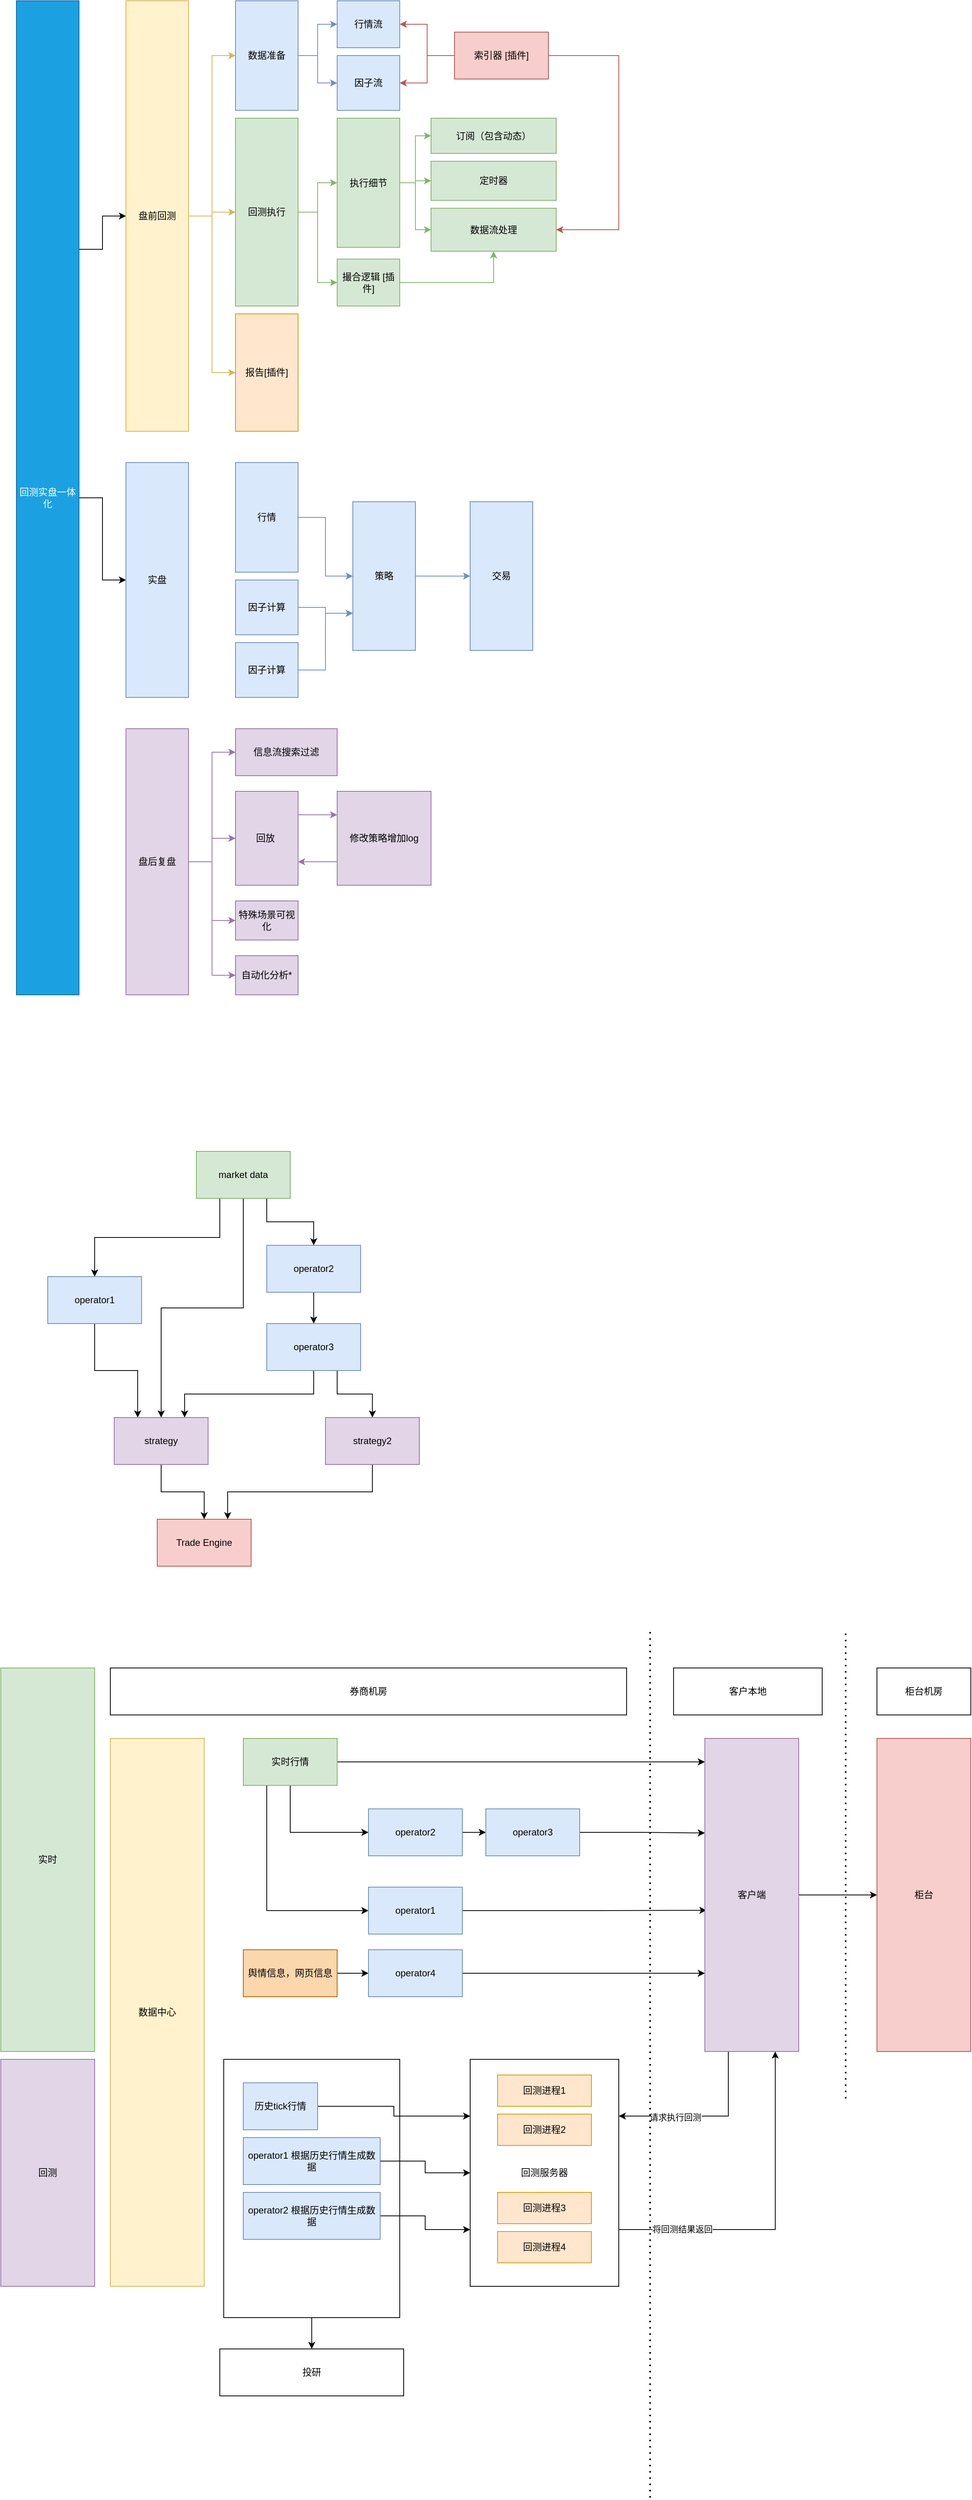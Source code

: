 <mxfile version="21.5.2" type="github">
  <diagram name="Page-1" id="iqwsaydpgA9WAFFq2xoP">
    <mxGraphModel dx="1570" dy="1301" grid="1" gridSize="10" guides="1" tooltips="1" connect="1" arrows="1" fold="1" page="1" pageScale="1" pageWidth="850" pageHeight="1100" math="0" shadow="0">
      <root>
        <mxCell id="0" />
        <mxCell id="1" parent="0" />
        <mxCell id="wz6yS6fhJftiReLVAl-l-16" style="edgeStyle=orthogonalEdgeStyle;rounded=0;orthogonalLoop=1;jettySize=auto;html=1;exitX=1;exitY=0.25;exitDx=0;exitDy=0;entryX=0;entryY=0.5;entryDx=0;entryDy=0;" parent="1" source="wz6yS6fhJftiReLVAl-l-1" target="wz6yS6fhJftiReLVAl-l-2" edge="1">
          <mxGeometry relative="1" as="geometry" />
        </mxCell>
        <mxCell id="wz6yS6fhJftiReLVAl-l-40" style="edgeStyle=orthogonalEdgeStyle;rounded=0;orthogonalLoop=1;jettySize=auto;html=1;exitX=1;exitY=0.5;exitDx=0;exitDy=0;entryX=0;entryY=0.5;entryDx=0;entryDy=0;" parent="1" source="wz6yS6fhJftiReLVAl-l-1" target="wz6yS6fhJftiReLVAl-l-29" edge="1">
          <mxGeometry relative="1" as="geometry" />
        </mxCell>
        <mxCell id="wz6yS6fhJftiReLVAl-l-1" value="回测实盘一体化" style="rounded=0;whiteSpace=wrap;html=1;fillColor=#1ba1e2;fontColor=#ffffff;strokeColor=#006EAF;" parent="1" vertex="1">
          <mxGeometry x="40" y="70" width="80" height="1270" as="geometry" />
        </mxCell>
        <mxCell id="wz6yS6fhJftiReLVAl-l-17" style="edgeStyle=orthogonalEdgeStyle;rounded=0;orthogonalLoop=1;jettySize=auto;html=1;exitX=1;exitY=0.5;exitDx=0;exitDy=0;entryX=0;entryY=0.5;entryDx=0;entryDy=0;fillColor=#fff2cc;strokeColor=#d6b656;" parent="1" source="wz6yS6fhJftiReLVAl-l-2" target="wz6yS6fhJftiReLVAl-l-3" edge="1">
          <mxGeometry relative="1" as="geometry" />
        </mxCell>
        <mxCell id="wz6yS6fhJftiReLVAl-l-19" style="edgeStyle=orthogonalEdgeStyle;rounded=0;orthogonalLoop=1;jettySize=auto;html=1;exitX=1;exitY=0.5;exitDx=0;exitDy=0;entryX=0;entryY=0.5;entryDx=0;entryDy=0;fillColor=#fff2cc;strokeColor=#d6b656;" parent="1" source="wz6yS6fhJftiReLVAl-l-2" target="wz6yS6fhJftiReLVAl-l-5" edge="1">
          <mxGeometry relative="1" as="geometry" />
        </mxCell>
        <mxCell id="wz6yS6fhJftiReLVAl-l-20" style="edgeStyle=orthogonalEdgeStyle;rounded=0;orthogonalLoop=1;jettySize=auto;html=1;exitX=1;exitY=0.5;exitDx=0;exitDy=0;entryX=0;entryY=0.5;entryDx=0;entryDy=0;fillColor=#fff2cc;strokeColor=#d6b656;" parent="1" source="wz6yS6fhJftiReLVAl-l-2" target="wz6yS6fhJftiReLVAl-l-13" edge="1">
          <mxGeometry relative="1" as="geometry" />
        </mxCell>
        <mxCell id="wz6yS6fhJftiReLVAl-l-2" value="盘前回测" style="rounded=0;whiteSpace=wrap;html=1;fillColor=#fff2cc;strokeColor=#d6b656;" parent="1" vertex="1">
          <mxGeometry x="180" y="70" width="80" height="550" as="geometry" />
        </mxCell>
        <mxCell id="wz6yS6fhJftiReLVAl-l-26" style="edgeStyle=orthogonalEdgeStyle;rounded=0;orthogonalLoop=1;jettySize=auto;html=1;exitX=1;exitY=0.5;exitDx=0;exitDy=0;entryX=0;entryY=0.5;entryDx=0;entryDy=0;fillColor=#dae8fc;strokeColor=#6c8ebf;" parent="1" source="wz6yS6fhJftiReLVAl-l-3" target="wz6yS6fhJftiReLVAl-l-7" edge="1">
          <mxGeometry relative="1" as="geometry" />
        </mxCell>
        <mxCell id="wz6yS6fhJftiReLVAl-l-27" style="edgeStyle=orthogonalEdgeStyle;rounded=0;orthogonalLoop=1;jettySize=auto;html=1;exitX=1;exitY=0.5;exitDx=0;exitDy=0;entryX=0;entryY=0.5;entryDx=0;entryDy=0;fillColor=#dae8fc;strokeColor=#6c8ebf;" parent="1" source="wz6yS6fhJftiReLVAl-l-3" target="wz6yS6fhJftiReLVAl-l-8" edge="1">
          <mxGeometry relative="1" as="geometry" />
        </mxCell>
        <mxCell id="wz6yS6fhJftiReLVAl-l-3" value="数据准备" style="rounded=0;whiteSpace=wrap;html=1;fillColor=#dae8fc;strokeColor=#6c8ebf;" parent="1" vertex="1">
          <mxGeometry x="320" y="70" width="80" height="140" as="geometry" />
        </mxCell>
        <mxCell id="wz6yS6fhJftiReLVAl-l-58" style="edgeStyle=orthogonalEdgeStyle;rounded=0;orthogonalLoop=1;jettySize=auto;html=1;exitX=1;exitY=0.5;exitDx=0;exitDy=0;entryX=0.5;entryY=1;entryDx=0;entryDy=0;fillColor=#d5e8d4;strokeColor=#82b366;" parent="1" source="wz6yS6fhJftiReLVAl-l-4" target="wz6yS6fhJftiReLVAl-l-12" edge="1">
          <mxGeometry relative="1" as="geometry" />
        </mxCell>
        <mxCell id="wz6yS6fhJftiReLVAl-l-4" value="撮合逻辑 [插件]" style="rounded=0;whiteSpace=wrap;html=1;fillColor=#d5e8d4;strokeColor=#82b366;" parent="1" vertex="1">
          <mxGeometry x="450" y="400" width="80" height="60" as="geometry" />
        </mxCell>
        <mxCell id="wz6yS6fhJftiReLVAl-l-21" style="edgeStyle=orthogonalEdgeStyle;rounded=0;orthogonalLoop=1;jettySize=auto;html=1;exitX=1;exitY=0.5;exitDx=0;exitDy=0;entryX=0;entryY=0.5;entryDx=0;entryDy=0;fillColor=#d5e8d4;strokeColor=#82b366;" parent="1" source="wz6yS6fhJftiReLVAl-l-5" target="wz6yS6fhJftiReLVAl-l-4" edge="1">
          <mxGeometry relative="1" as="geometry" />
        </mxCell>
        <mxCell id="wz6yS6fhJftiReLVAl-l-22" style="edgeStyle=orthogonalEdgeStyle;rounded=0;orthogonalLoop=1;jettySize=auto;html=1;exitX=1;exitY=0.5;exitDx=0;exitDy=0;entryX=0;entryY=0.5;entryDx=0;entryDy=0;fillColor=#d5e8d4;strokeColor=#82b366;" parent="1" source="wz6yS6fhJftiReLVAl-l-5" target="wz6yS6fhJftiReLVAl-l-6" edge="1">
          <mxGeometry relative="1" as="geometry" />
        </mxCell>
        <mxCell id="wz6yS6fhJftiReLVAl-l-5" value="回测执行" style="rounded=0;whiteSpace=wrap;html=1;fillColor=#d5e8d4;strokeColor=#82b366;" parent="1" vertex="1">
          <mxGeometry x="320" y="220" width="80" height="240" as="geometry" />
        </mxCell>
        <mxCell id="wz6yS6fhJftiReLVAl-l-23" style="edgeStyle=orthogonalEdgeStyle;rounded=0;orthogonalLoop=1;jettySize=auto;html=1;exitX=1;exitY=0.5;exitDx=0;exitDy=0;entryX=0;entryY=0.5;entryDx=0;entryDy=0;fillColor=#d5e8d4;strokeColor=#82b366;" parent="1" source="wz6yS6fhJftiReLVAl-l-6" target="wz6yS6fhJftiReLVAl-l-10" edge="1">
          <mxGeometry relative="1" as="geometry" />
        </mxCell>
        <mxCell id="wz6yS6fhJftiReLVAl-l-24" style="edgeStyle=orthogonalEdgeStyle;rounded=0;orthogonalLoop=1;jettySize=auto;html=1;exitX=1;exitY=0.5;exitDx=0;exitDy=0;entryX=0;entryY=0.5;entryDx=0;entryDy=0;fillColor=#d5e8d4;strokeColor=#82b366;" parent="1" source="wz6yS6fhJftiReLVAl-l-6" target="wz6yS6fhJftiReLVAl-l-11" edge="1">
          <mxGeometry relative="1" as="geometry" />
        </mxCell>
        <mxCell id="wz6yS6fhJftiReLVAl-l-25" style="edgeStyle=orthogonalEdgeStyle;rounded=0;orthogonalLoop=1;jettySize=auto;html=1;exitX=1;exitY=0.5;exitDx=0;exitDy=0;entryX=0;entryY=0.5;entryDx=0;entryDy=0;fillColor=#d5e8d4;strokeColor=#82b366;" parent="1" source="wz6yS6fhJftiReLVAl-l-6" target="wz6yS6fhJftiReLVAl-l-12" edge="1">
          <mxGeometry relative="1" as="geometry" />
        </mxCell>
        <mxCell id="wz6yS6fhJftiReLVAl-l-6" value="执行细节" style="rounded=0;whiteSpace=wrap;html=1;fillColor=#d5e8d4;strokeColor=#82b366;" parent="1" vertex="1">
          <mxGeometry x="450" y="220" width="80" height="165" as="geometry" />
        </mxCell>
        <mxCell id="wz6yS6fhJftiReLVAl-l-7" value="行情流" style="rounded=0;whiteSpace=wrap;html=1;fillColor=#dae8fc;strokeColor=#6c8ebf;" parent="1" vertex="1">
          <mxGeometry x="450" y="70" width="80" height="60" as="geometry" />
        </mxCell>
        <mxCell id="wz6yS6fhJftiReLVAl-l-8" value="因子流" style="rounded=0;whiteSpace=wrap;html=1;fillColor=#dae8fc;strokeColor=#6c8ebf;" parent="1" vertex="1">
          <mxGeometry x="450" y="140" width="80" height="70" as="geometry" />
        </mxCell>
        <mxCell id="wz6yS6fhJftiReLVAl-l-10" value="订阅（包含动态）" style="rounded=0;whiteSpace=wrap;html=1;fillColor=#d5e8d4;strokeColor=#82b366;" parent="1" vertex="1">
          <mxGeometry x="570" y="220" width="160" height="45" as="geometry" />
        </mxCell>
        <mxCell id="wz6yS6fhJftiReLVAl-l-11" value="定时器" style="rounded=0;whiteSpace=wrap;html=1;fillColor=#d5e8d4;strokeColor=#82b366;" parent="1" vertex="1">
          <mxGeometry x="570" y="275" width="160" height="50" as="geometry" />
        </mxCell>
        <mxCell id="wz6yS6fhJftiReLVAl-l-12" value="数据流处理" style="rounded=0;whiteSpace=wrap;html=1;fillColor=#d5e8d4;strokeColor=#82b366;" parent="1" vertex="1">
          <mxGeometry x="570" y="335" width="160" height="55" as="geometry" />
        </mxCell>
        <mxCell id="wz6yS6fhJftiReLVAl-l-13" value="报告[插件]" style="rounded=0;whiteSpace=wrap;html=1;fillColor=#ffe6cc;strokeColor=#d79b00;" parent="1" vertex="1">
          <mxGeometry x="320" y="470" width="80" height="150" as="geometry" />
        </mxCell>
        <mxCell id="wz6yS6fhJftiReLVAl-l-29" value="实盘" style="rounded=0;whiteSpace=wrap;html=1;fillColor=#dae8fc;strokeColor=#6c8ebf;" parent="1" vertex="1">
          <mxGeometry x="180" y="660" width="80" height="300" as="geometry" />
        </mxCell>
        <mxCell id="wz6yS6fhJftiReLVAl-l-51" style="edgeStyle=orthogonalEdgeStyle;rounded=0;orthogonalLoop=1;jettySize=auto;html=1;exitX=1;exitY=0.5;exitDx=0;exitDy=0;entryX=0;entryY=0.5;entryDx=0;entryDy=0;fillColor=#dae8fc;strokeColor=#6c8ebf;" parent="1" source="wz6yS6fhJftiReLVAl-l-30" target="wz6yS6fhJftiReLVAl-l-32" edge="1">
          <mxGeometry relative="1" as="geometry" />
        </mxCell>
        <mxCell id="wz6yS6fhJftiReLVAl-l-30" value="行情" style="rounded=0;whiteSpace=wrap;html=1;fillColor=#dae8fc;strokeColor=#6c8ebf;container=0;" parent="1" vertex="1">
          <mxGeometry x="320" y="660" width="80" height="140" as="geometry" />
        </mxCell>
        <mxCell id="wz6yS6fhJftiReLVAl-l-31" value="交易" style="rounded=0;whiteSpace=wrap;html=1;fillColor=#dae8fc;strokeColor=#6c8ebf;container=0;" parent="1" vertex="1">
          <mxGeometry x="620" y="710" width="80" height="190" as="geometry" />
        </mxCell>
        <mxCell id="wz6yS6fhJftiReLVAl-l-54" style="edgeStyle=orthogonalEdgeStyle;rounded=0;orthogonalLoop=1;jettySize=auto;html=1;exitX=1;exitY=0.5;exitDx=0;exitDy=0;fillColor=#dae8fc;strokeColor=#6c8ebf;" parent="1" source="wz6yS6fhJftiReLVAl-l-32" target="wz6yS6fhJftiReLVAl-l-31" edge="1">
          <mxGeometry relative="1" as="geometry" />
        </mxCell>
        <mxCell id="wz6yS6fhJftiReLVAl-l-32" value="策略" style="rounded=0;whiteSpace=wrap;html=1;fillColor=#dae8fc;strokeColor=#6c8ebf;container=0;" parent="1" vertex="1">
          <mxGeometry x="470" y="710" width="80" height="190" as="geometry" />
        </mxCell>
        <mxCell id="wz6yS6fhJftiReLVAl-l-52" style="edgeStyle=orthogonalEdgeStyle;rounded=0;orthogonalLoop=1;jettySize=auto;html=1;exitX=1;exitY=0.5;exitDx=0;exitDy=0;entryX=0;entryY=0.75;entryDx=0;entryDy=0;fillColor=#dae8fc;strokeColor=#6c8ebf;" parent="1" source="wz6yS6fhJftiReLVAl-l-33" target="wz6yS6fhJftiReLVAl-l-32" edge="1">
          <mxGeometry relative="1" as="geometry" />
        </mxCell>
        <mxCell id="wz6yS6fhJftiReLVAl-l-33" value="因子计算" style="rounded=0;whiteSpace=wrap;html=1;fillColor=#dae8fc;strokeColor=#6c8ebf;container=0;" parent="1" vertex="1">
          <mxGeometry x="320" y="810" width="80" height="70" as="geometry" />
        </mxCell>
        <mxCell id="wz6yS6fhJftiReLVAl-l-46" style="edgeStyle=orthogonalEdgeStyle;rounded=0;orthogonalLoop=1;jettySize=auto;html=1;exitX=1;exitY=0.5;exitDx=0;exitDy=0;entryX=0;entryY=0.5;entryDx=0;entryDy=0;fillColor=#e1d5e7;strokeColor=#9673a6;" parent="1" source="wz6yS6fhJftiReLVAl-l-41" target="wz6yS6fhJftiReLVAl-l-42" edge="1">
          <mxGeometry relative="1" as="geometry" />
        </mxCell>
        <mxCell id="wz6yS6fhJftiReLVAl-l-47" style="edgeStyle=orthogonalEdgeStyle;rounded=0;orthogonalLoop=1;jettySize=auto;html=1;exitX=1;exitY=0.5;exitDx=0;exitDy=0;fillColor=#e1d5e7;strokeColor=#9673a6;" parent="1" source="wz6yS6fhJftiReLVAl-l-41" target="wz6yS6fhJftiReLVAl-l-43" edge="1">
          <mxGeometry relative="1" as="geometry" />
        </mxCell>
        <mxCell id="wz6yS6fhJftiReLVAl-l-48" style="edgeStyle=orthogonalEdgeStyle;rounded=0;orthogonalLoop=1;jettySize=auto;html=1;exitX=1;exitY=0.5;exitDx=0;exitDy=0;entryX=0;entryY=0.5;entryDx=0;entryDy=0;fillColor=#e1d5e7;strokeColor=#9673a6;" parent="1" source="wz6yS6fhJftiReLVAl-l-41" target="wz6yS6fhJftiReLVAl-l-44" edge="1">
          <mxGeometry relative="1" as="geometry" />
        </mxCell>
        <mxCell id="wz6yS6fhJftiReLVAl-l-49" style="edgeStyle=orthogonalEdgeStyle;rounded=0;orthogonalLoop=1;jettySize=auto;html=1;exitX=1;exitY=0.5;exitDx=0;exitDy=0;entryX=0;entryY=0.5;entryDx=0;entryDy=0;fillColor=#e1d5e7;strokeColor=#9673a6;" parent="1" source="wz6yS6fhJftiReLVAl-l-41" target="wz6yS6fhJftiReLVAl-l-45" edge="1">
          <mxGeometry relative="1" as="geometry" />
        </mxCell>
        <mxCell id="wz6yS6fhJftiReLVAl-l-41" value="盘后复盘" style="rounded=0;whiteSpace=wrap;html=1;fillColor=#e1d5e7;strokeColor=#9673a6;" parent="1" vertex="1">
          <mxGeometry x="180" y="1000" width="80" height="340" as="geometry" />
        </mxCell>
        <mxCell id="wz6yS6fhJftiReLVAl-l-42" value="信息流搜索过滤" style="rounded=0;whiteSpace=wrap;html=1;fillColor=#e1d5e7;strokeColor=#9673a6;" parent="1" vertex="1">
          <mxGeometry x="320" y="1000" width="130" height="60" as="geometry" />
        </mxCell>
        <mxCell id="wz6yS6fhJftiReLVAl-l-56" style="edgeStyle=orthogonalEdgeStyle;rounded=0;orthogonalLoop=1;jettySize=auto;html=1;exitX=1;exitY=0.25;exitDx=0;exitDy=0;entryX=0;entryY=0.25;entryDx=0;entryDy=0;fillColor=#e1d5e7;strokeColor=#9673a6;" parent="1" source="wz6yS6fhJftiReLVAl-l-43" target="wz6yS6fhJftiReLVAl-l-55" edge="1">
          <mxGeometry relative="1" as="geometry" />
        </mxCell>
        <mxCell id="wz6yS6fhJftiReLVAl-l-43" value="回放&amp;nbsp;" style="rounded=0;whiteSpace=wrap;html=1;fillColor=#e1d5e7;strokeColor=#9673a6;" parent="1" vertex="1">
          <mxGeometry x="320" y="1080" width="80" height="120" as="geometry" />
        </mxCell>
        <mxCell id="wz6yS6fhJftiReLVAl-l-44" value="特殊场景可视化" style="rounded=0;whiteSpace=wrap;html=1;fillColor=#e1d5e7;strokeColor=#9673a6;" parent="1" vertex="1">
          <mxGeometry x="320" y="1220" width="80" height="50" as="geometry" />
        </mxCell>
        <mxCell id="wz6yS6fhJftiReLVAl-l-45" value="自动化分析*" style="rounded=0;whiteSpace=wrap;html=1;fillColor=#e1d5e7;strokeColor=#9673a6;" parent="1" vertex="1">
          <mxGeometry x="320" y="1290" width="80" height="50" as="geometry" />
        </mxCell>
        <mxCell id="wz6yS6fhJftiReLVAl-l-53" style="edgeStyle=orthogonalEdgeStyle;rounded=0;orthogonalLoop=1;jettySize=auto;html=1;exitX=1;exitY=0.5;exitDx=0;exitDy=0;entryX=0;entryY=0.75;entryDx=0;entryDy=0;fillColor=#dae8fc;strokeColor=#6c8ebf;" parent="1" source="wz6yS6fhJftiReLVAl-l-50" target="wz6yS6fhJftiReLVAl-l-32" edge="1">
          <mxGeometry relative="1" as="geometry" />
        </mxCell>
        <mxCell id="wz6yS6fhJftiReLVAl-l-50" value="因子计算" style="rounded=0;whiteSpace=wrap;html=1;fillColor=#dae8fc;strokeColor=#6c8ebf;container=0;" parent="1" vertex="1">
          <mxGeometry x="320" y="890" width="80" height="70" as="geometry" />
        </mxCell>
        <mxCell id="wz6yS6fhJftiReLVAl-l-57" style="edgeStyle=orthogonalEdgeStyle;rounded=0;orthogonalLoop=1;jettySize=auto;html=1;exitX=0;exitY=0.75;exitDx=0;exitDy=0;entryX=1;entryY=0.75;entryDx=0;entryDy=0;fillColor=#e1d5e7;strokeColor=#9673a6;" parent="1" source="wz6yS6fhJftiReLVAl-l-55" target="wz6yS6fhJftiReLVAl-l-43" edge="1">
          <mxGeometry relative="1" as="geometry" />
        </mxCell>
        <mxCell id="wz6yS6fhJftiReLVAl-l-55" value="修改策略增加log" style="whiteSpace=wrap;html=1;aspect=fixed;fillColor=#e1d5e7;strokeColor=#9673a6;" parent="1" vertex="1">
          <mxGeometry x="450" y="1080" width="120" height="120" as="geometry" />
        </mxCell>
        <mxCell id="wz6yS6fhJftiReLVAl-l-60" style="edgeStyle=orthogonalEdgeStyle;rounded=0;orthogonalLoop=1;jettySize=auto;html=1;exitX=0;exitY=0.5;exitDx=0;exitDy=0;entryX=1;entryY=0.5;entryDx=0;entryDy=0;fillColor=#f8cecc;strokeColor=#b85450;" parent="1" source="wz6yS6fhJftiReLVAl-l-59" target="wz6yS6fhJftiReLVAl-l-7" edge="1">
          <mxGeometry relative="1" as="geometry" />
        </mxCell>
        <mxCell id="wz6yS6fhJftiReLVAl-l-61" style="edgeStyle=orthogonalEdgeStyle;rounded=0;orthogonalLoop=1;jettySize=auto;html=1;exitX=0;exitY=0.5;exitDx=0;exitDy=0;entryX=1;entryY=0.5;entryDx=0;entryDy=0;fillColor=#f8cecc;strokeColor=#b85450;" parent="1" source="wz6yS6fhJftiReLVAl-l-59" target="wz6yS6fhJftiReLVAl-l-8" edge="1">
          <mxGeometry relative="1" as="geometry" />
        </mxCell>
        <mxCell id="wz6yS6fhJftiReLVAl-l-62" style="edgeStyle=orthogonalEdgeStyle;rounded=0;orthogonalLoop=1;jettySize=auto;html=1;exitX=1;exitY=0.5;exitDx=0;exitDy=0;entryX=1;entryY=0.5;entryDx=0;entryDy=0;fillColor=#f8cecc;strokeColor=#b85450;" parent="1" source="wz6yS6fhJftiReLVAl-l-59" target="wz6yS6fhJftiReLVAl-l-12" edge="1">
          <mxGeometry relative="1" as="geometry">
            <Array as="points">
              <mxPoint x="810" y="140" />
              <mxPoint x="810" y="363" />
            </Array>
          </mxGeometry>
        </mxCell>
        <mxCell id="wz6yS6fhJftiReLVAl-l-59" value="索引器 [插件]" style="rounded=0;whiteSpace=wrap;html=1;fillColor=#f8cecc;strokeColor=#b85450;" parent="1" vertex="1">
          <mxGeometry x="600" y="110" width="120" height="60" as="geometry" />
        </mxCell>
        <mxCell id="G9JlRZIhgluz2ThL1PUU-5" style="edgeStyle=orthogonalEdgeStyle;rounded=0;orthogonalLoop=1;jettySize=auto;html=1;exitX=0.5;exitY=1;exitDx=0;exitDy=0;entryX=0.5;entryY=0;entryDx=0;entryDy=0;" edge="1" parent="1" source="G9JlRZIhgluz2ThL1PUU-1" target="G9JlRZIhgluz2ThL1PUU-4">
          <mxGeometry relative="1" as="geometry" />
        </mxCell>
        <mxCell id="G9JlRZIhgluz2ThL1PUU-8" style="edgeStyle=orthogonalEdgeStyle;rounded=0;orthogonalLoop=1;jettySize=auto;html=1;exitX=0.25;exitY=1;exitDx=0;exitDy=0;entryX=0.5;entryY=0;entryDx=0;entryDy=0;" edge="1" parent="1" source="G9JlRZIhgluz2ThL1PUU-1" target="G9JlRZIhgluz2ThL1PUU-2">
          <mxGeometry relative="1" as="geometry" />
        </mxCell>
        <mxCell id="G9JlRZIhgluz2ThL1PUU-9" style="edgeStyle=orthogonalEdgeStyle;rounded=0;orthogonalLoop=1;jettySize=auto;html=1;exitX=0.75;exitY=1;exitDx=0;exitDy=0;entryX=0.5;entryY=0;entryDx=0;entryDy=0;" edge="1" parent="1" source="G9JlRZIhgluz2ThL1PUU-1" target="G9JlRZIhgluz2ThL1PUU-10">
          <mxGeometry relative="1" as="geometry">
            <mxPoint x="420" y="1640" as="targetPoint" />
          </mxGeometry>
        </mxCell>
        <mxCell id="G9JlRZIhgluz2ThL1PUU-1" value="market data" style="rounded=0;whiteSpace=wrap;html=1;fillColor=#d5e8d4;strokeColor=#82b366;" vertex="1" parent="1">
          <mxGeometry x="270" y="1540" width="120" height="60" as="geometry" />
        </mxCell>
        <mxCell id="G9JlRZIhgluz2ThL1PUU-6" style="edgeStyle=orthogonalEdgeStyle;rounded=0;orthogonalLoop=1;jettySize=auto;html=1;exitX=0.5;exitY=1;exitDx=0;exitDy=0;entryX=0.25;entryY=0;entryDx=0;entryDy=0;" edge="1" parent="1" source="G9JlRZIhgluz2ThL1PUU-2" target="G9JlRZIhgluz2ThL1PUU-4">
          <mxGeometry relative="1" as="geometry" />
        </mxCell>
        <mxCell id="G9JlRZIhgluz2ThL1PUU-2" value="operator1" style="rounded=0;whiteSpace=wrap;html=1;fillColor=#dae8fc;strokeColor=#6c8ebf;" vertex="1" parent="1">
          <mxGeometry x="80" y="1700" width="120" height="60" as="geometry" />
        </mxCell>
        <mxCell id="G9JlRZIhgluz2ThL1PUU-7" style="edgeStyle=orthogonalEdgeStyle;rounded=0;orthogonalLoop=1;jettySize=auto;html=1;exitX=0.5;exitY=1;exitDx=0;exitDy=0;entryX=0.75;entryY=0;entryDx=0;entryDy=0;" edge="1" parent="1" source="G9JlRZIhgluz2ThL1PUU-3" target="G9JlRZIhgluz2ThL1PUU-4">
          <mxGeometry relative="1" as="geometry" />
        </mxCell>
        <mxCell id="G9JlRZIhgluz2ThL1PUU-40" style="edgeStyle=orthogonalEdgeStyle;rounded=0;orthogonalLoop=1;jettySize=auto;html=1;exitX=0.75;exitY=1;exitDx=0;exitDy=0;entryX=0.5;entryY=0;entryDx=0;entryDy=0;" edge="1" parent="1" source="G9JlRZIhgluz2ThL1PUU-3" target="G9JlRZIhgluz2ThL1PUU-39">
          <mxGeometry relative="1" as="geometry" />
        </mxCell>
        <mxCell id="G9JlRZIhgluz2ThL1PUU-3" value="operator3" style="rounded=0;whiteSpace=wrap;html=1;fillColor=#dae8fc;strokeColor=#6c8ebf;" vertex="1" parent="1">
          <mxGeometry x="360" y="1760" width="120" height="60" as="geometry" />
        </mxCell>
        <mxCell id="G9JlRZIhgluz2ThL1PUU-13" style="edgeStyle=orthogonalEdgeStyle;rounded=0;orthogonalLoop=1;jettySize=auto;html=1;entryX=0.5;entryY=0;entryDx=0;entryDy=0;" edge="1" parent="1" source="G9JlRZIhgluz2ThL1PUU-4" target="G9JlRZIhgluz2ThL1PUU-12">
          <mxGeometry relative="1" as="geometry" />
        </mxCell>
        <mxCell id="G9JlRZIhgluz2ThL1PUU-4" value="strategy" style="rounded=0;whiteSpace=wrap;html=1;fillColor=#e1d5e7;strokeColor=#9673a6;" vertex="1" parent="1">
          <mxGeometry x="165" y="1880" width="120" height="60" as="geometry" />
        </mxCell>
        <mxCell id="G9JlRZIhgluz2ThL1PUU-11" style="edgeStyle=orthogonalEdgeStyle;rounded=0;orthogonalLoop=1;jettySize=auto;html=1;exitX=0.5;exitY=1;exitDx=0;exitDy=0;entryX=0.5;entryY=0;entryDx=0;entryDy=0;" edge="1" parent="1" source="G9JlRZIhgluz2ThL1PUU-10" target="G9JlRZIhgluz2ThL1PUU-3">
          <mxGeometry relative="1" as="geometry" />
        </mxCell>
        <mxCell id="G9JlRZIhgluz2ThL1PUU-10" value="operator2" style="rounded=0;whiteSpace=wrap;html=1;fillColor=#dae8fc;strokeColor=#6c8ebf;" vertex="1" parent="1">
          <mxGeometry x="360" y="1660" width="120" height="60" as="geometry" />
        </mxCell>
        <mxCell id="G9JlRZIhgluz2ThL1PUU-12" value="Trade Engine" style="rounded=0;whiteSpace=wrap;html=1;fillColor=#f8cecc;strokeColor=#b85450;" vertex="1" parent="1">
          <mxGeometry x="220" y="2010" width="120" height="60" as="geometry" />
        </mxCell>
        <mxCell id="G9JlRZIhgluz2ThL1PUU-14" value="数据中心" style="rounded=0;whiteSpace=wrap;html=1;fillColor=#fff2cc;strokeColor=#d6b656;" vertex="1" parent="1">
          <mxGeometry x="160" y="2290" width="120" height="700" as="geometry" />
        </mxCell>
        <mxCell id="G9JlRZIhgluz2ThL1PUU-20" style="edgeStyle=orthogonalEdgeStyle;rounded=0;orthogonalLoop=1;jettySize=auto;html=1;exitX=0.5;exitY=1;exitDx=0;exitDy=0;entryX=0;entryY=0.5;entryDx=0;entryDy=0;" edge="1" parent="1" source="G9JlRZIhgluz2ThL1PUU-15" target="G9JlRZIhgluz2ThL1PUU-17">
          <mxGeometry relative="1" as="geometry" />
        </mxCell>
        <mxCell id="G9JlRZIhgluz2ThL1PUU-27" style="edgeStyle=orthogonalEdgeStyle;rounded=0;orthogonalLoop=1;jettySize=auto;html=1;exitX=0.25;exitY=1;exitDx=0;exitDy=0;entryX=0;entryY=0.5;entryDx=0;entryDy=0;" edge="1" parent="1" source="G9JlRZIhgluz2ThL1PUU-15" target="G9JlRZIhgluz2ThL1PUU-16">
          <mxGeometry relative="1" as="geometry" />
        </mxCell>
        <mxCell id="G9JlRZIhgluz2ThL1PUU-28" style="edgeStyle=orthogonalEdgeStyle;rounded=0;orthogonalLoop=1;jettySize=auto;html=1;exitX=1;exitY=0.5;exitDx=0;exitDy=0;entryX=0;entryY=0.075;entryDx=0;entryDy=0;entryPerimeter=0;" edge="1" parent="1" source="G9JlRZIhgluz2ThL1PUU-15" target="G9JlRZIhgluz2ThL1PUU-22">
          <mxGeometry relative="1" as="geometry" />
        </mxCell>
        <mxCell id="G9JlRZIhgluz2ThL1PUU-15" value="实时行情" style="rounded=0;whiteSpace=wrap;html=1;fillColor=#d5e8d4;strokeColor=#82b366;" vertex="1" parent="1">
          <mxGeometry x="330" y="2290" width="120" height="60" as="geometry" />
        </mxCell>
        <mxCell id="G9JlRZIhgluz2ThL1PUU-30" style="edgeStyle=orthogonalEdgeStyle;rounded=0;orthogonalLoop=1;jettySize=auto;html=1;exitX=1;exitY=0.5;exitDx=0;exitDy=0;entryX=0.017;entryY=0.549;entryDx=0;entryDy=0;entryPerimeter=0;" edge="1" parent="1" source="G9JlRZIhgluz2ThL1PUU-16" target="G9JlRZIhgluz2ThL1PUU-22">
          <mxGeometry relative="1" as="geometry" />
        </mxCell>
        <mxCell id="G9JlRZIhgluz2ThL1PUU-16" value="operator1" style="rounded=0;whiteSpace=wrap;html=1;fillColor=#dae8fc;strokeColor=#6c8ebf;" vertex="1" parent="1">
          <mxGeometry x="490" y="2480" width="120" height="60" as="geometry" />
        </mxCell>
        <mxCell id="G9JlRZIhgluz2ThL1PUU-21" style="edgeStyle=orthogonalEdgeStyle;rounded=0;orthogonalLoop=1;jettySize=auto;html=1;exitX=1;exitY=0.5;exitDx=0;exitDy=0;entryX=0;entryY=0.5;entryDx=0;entryDy=0;" edge="1" parent="1" source="G9JlRZIhgluz2ThL1PUU-17" target="G9JlRZIhgluz2ThL1PUU-18">
          <mxGeometry relative="1" as="geometry" />
        </mxCell>
        <mxCell id="G9JlRZIhgluz2ThL1PUU-17" value="operator2" style="rounded=0;whiteSpace=wrap;html=1;fillColor=#dae8fc;strokeColor=#6c8ebf;" vertex="1" parent="1">
          <mxGeometry x="490" y="2380" width="120" height="60" as="geometry" />
        </mxCell>
        <mxCell id="G9JlRZIhgluz2ThL1PUU-29" style="edgeStyle=orthogonalEdgeStyle;rounded=0;orthogonalLoop=1;jettySize=auto;html=1;exitX=1;exitY=0.5;exitDx=0;exitDy=0;entryX=0;entryY=0.302;entryDx=0;entryDy=0;entryPerimeter=0;" edge="1" parent="1" source="G9JlRZIhgluz2ThL1PUU-18" target="G9JlRZIhgluz2ThL1PUU-22">
          <mxGeometry relative="1" as="geometry" />
        </mxCell>
        <mxCell id="G9JlRZIhgluz2ThL1PUU-18" value="operator3" style="rounded=0;whiteSpace=wrap;html=1;fillColor=#dae8fc;strokeColor=#6c8ebf;" vertex="1" parent="1">
          <mxGeometry x="640" y="2380" width="120" height="60" as="geometry" />
        </mxCell>
        <mxCell id="G9JlRZIhgluz2ThL1PUU-38" style="edgeStyle=orthogonalEdgeStyle;rounded=0;orthogonalLoop=1;jettySize=auto;html=1;exitX=1;exitY=0.5;exitDx=0;exitDy=0;" edge="1" parent="1" source="G9JlRZIhgluz2ThL1PUU-22" target="G9JlRZIhgluz2ThL1PUU-36">
          <mxGeometry relative="1" as="geometry" />
        </mxCell>
        <mxCell id="G9JlRZIhgluz2ThL1PUU-49" style="edgeStyle=orthogonalEdgeStyle;rounded=0;orthogonalLoop=1;jettySize=auto;html=1;exitX=0.25;exitY=1;exitDx=0;exitDy=0;entryX=1;entryY=0.25;entryDx=0;entryDy=0;" edge="1" parent="1" source="G9JlRZIhgluz2ThL1PUU-22" target="G9JlRZIhgluz2ThL1PUU-48">
          <mxGeometry relative="1" as="geometry" />
        </mxCell>
        <mxCell id="G9JlRZIhgluz2ThL1PUU-50" value="请求执行回测" style="edgeLabel;html=1;align=center;verticalAlign=middle;resizable=0;points=[];" vertex="1" connectable="0" parent="G9JlRZIhgluz2ThL1PUU-49">
          <mxGeometry x="0.357" y="1" relative="1" as="geometry">
            <mxPoint as="offset" />
          </mxGeometry>
        </mxCell>
        <mxCell id="G9JlRZIhgluz2ThL1PUU-22" value="客户端" style="rounded=0;whiteSpace=wrap;html=1;fillColor=#e1d5e7;strokeColor=#9673a6;" vertex="1" parent="1">
          <mxGeometry x="920" y="2290" width="120" height="400" as="geometry" />
        </mxCell>
        <mxCell id="G9JlRZIhgluz2ThL1PUU-23" style="edgeStyle=orthogonalEdgeStyle;rounded=0;orthogonalLoop=1;jettySize=auto;html=1;exitX=0.5;exitY=1;exitDx=0;exitDy=0;" edge="1" parent="1" source="G9JlRZIhgluz2ThL1PUU-22" target="G9JlRZIhgluz2ThL1PUU-22">
          <mxGeometry relative="1" as="geometry" />
        </mxCell>
        <mxCell id="G9JlRZIhgluz2ThL1PUU-24" style="edgeStyle=orthogonalEdgeStyle;rounded=0;orthogonalLoop=1;jettySize=auto;html=1;exitX=0.5;exitY=1;exitDx=0;exitDy=0;" edge="1" parent="1" source="G9JlRZIhgluz2ThL1PUU-22" target="G9JlRZIhgluz2ThL1PUU-22">
          <mxGeometry relative="1" as="geometry" />
        </mxCell>
        <mxCell id="G9JlRZIhgluz2ThL1PUU-31" value="" style="endArrow=none;dashed=1;html=1;dashPattern=1 3;strokeWidth=2;rounded=0;" edge="1" parent="1">
          <mxGeometry width="50" height="50" relative="1" as="geometry">
            <mxPoint x="850" y="3260" as="sourcePoint" />
            <mxPoint x="850" y="2150" as="targetPoint" />
          </mxGeometry>
        </mxCell>
        <mxCell id="G9JlRZIhgluz2ThL1PUU-32" value="券商机房" style="rounded=0;whiteSpace=wrap;html=1;" vertex="1" parent="1">
          <mxGeometry x="160" y="2200" width="660" height="60" as="geometry" />
        </mxCell>
        <mxCell id="G9JlRZIhgluz2ThL1PUU-33" value="客户本地" style="rounded=0;whiteSpace=wrap;html=1;" vertex="1" parent="1">
          <mxGeometry x="880" y="2200" width="190" height="60" as="geometry" />
        </mxCell>
        <mxCell id="G9JlRZIhgluz2ThL1PUU-34" value="" style="endArrow=none;dashed=1;html=1;dashPattern=1 3;strokeWidth=2;rounded=0;" edge="1" parent="1">
          <mxGeometry width="50" height="50" relative="1" as="geometry">
            <mxPoint x="1100" y="2750" as="sourcePoint" />
            <mxPoint x="1100" y="2150" as="targetPoint" />
          </mxGeometry>
        </mxCell>
        <mxCell id="G9JlRZIhgluz2ThL1PUU-35" value="柜台机房" style="rounded=0;whiteSpace=wrap;html=1;" vertex="1" parent="1">
          <mxGeometry x="1140" y="2200" width="120" height="60" as="geometry" />
        </mxCell>
        <mxCell id="G9JlRZIhgluz2ThL1PUU-36" value="柜台" style="rounded=0;whiteSpace=wrap;html=1;fillColor=#f8cecc;strokeColor=#b85450;" vertex="1" parent="1">
          <mxGeometry x="1140" y="2290" width="120" height="400" as="geometry" />
        </mxCell>
        <mxCell id="G9JlRZIhgluz2ThL1PUU-37" style="edgeStyle=orthogonalEdgeStyle;rounded=0;orthogonalLoop=1;jettySize=auto;html=1;exitX=0.5;exitY=1;exitDx=0;exitDy=0;" edge="1" parent="1" source="G9JlRZIhgluz2ThL1PUU-36" target="G9JlRZIhgluz2ThL1PUU-36">
          <mxGeometry relative="1" as="geometry" />
        </mxCell>
        <mxCell id="G9JlRZIhgluz2ThL1PUU-41" style="edgeStyle=orthogonalEdgeStyle;rounded=0;orthogonalLoop=1;jettySize=auto;html=1;exitX=0.5;exitY=1;exitDx=0;exitDy=0;entryX=0.75;entryY=0;entryDx=0;entryDy=0;" edge="1" parent="1" source="G9JlRZIhgluz2ThL1PUU-39" target="G9JlRZIhgluz2ThL1PUU-12">
          <mxGeometry relative="1" as="geometry" />
        </mxCell>
        <mxCell id="G9JlRZIhgluz2ThL1PUU-39" value="strategy2" style="rounded=0;whiteSpace=wrap;html=1;fillColor=#e1d5e7;strokeColor=#9673a6;" vertex="1" parent="1">
          <mxGeometry x="435" y="1880" width="120" height="60" as="geometry" />
        </mxCell>
        <mxCell id="G9JlRZIhgluz2ThL1PUU-42" value="实时" style="rounded=0;whiteSpace=wrap;html=1;fillColor=#d5e8d4;strokeColor=#82b366;" vertex="1" parent="1">
          <mxGeometry x="20" y="2200" width="120" height="490" as="geometry" />
        </mxCell>
        <mxCell id="G9JlRZIhgluz2ThL1PUU-43" value="回测" style="rounded=0;whiteSpace=wrap;html=1;fillColor=#e1d5e7;strokeColor=#9673a6;" vertex="1" parent="1">
          <mxGeometry x="20" y="2700" width="120" height="290" as="geometry" />
        </mxCell>
        <mxCell id="G9JlRZIhgluz2ThL1PUU-76" style="edgeStyle=orthogonalEdgeStyle;rounded=0;orthogonalLoop=1;jettySize=auto;html=1;exitX=1;exitY=0.5;exitDx=0;exitDy=0;entryX=0;entryY=0.25;entryDx=0;entryDy=0;" edge="1" parent="1" source="G9JlRZIhgluz2ThL1PUU-44" target="G9JlRZIhgluz2ThL1PUU-48">
          <mxGeometry relative="1" as="geometry" />
        </mxCell>
        <mxCell id="G9JlRZIhgluz2ThL1PUU-44" value="历史tick行情" style="rounded=0;whiteSpace=wrap;html=1;fillColor=#dae8fc;strokeColor=#6c8ebf;" vertex="1" parent="1">
          <mxGeometry x="330" y="2730" width="95" height="60" as="geometry" />
        </mxCell>
        <mxCell id="G9JlRZIhgluz2ThL1PUU-77" style="edgeStyle=orthogonalEdgeStyle;rounded=0;orthogonalLoop=1;jettySize=auto;html=1;exitX=1;exitY=0.5;exitDx=0;exitDy=0;entryX=0;entryY=0.5;entryDx=0;entryDy=0;" edge="1" parent="1" source="G9JlRZIhgluz2ThL1PUU-45" target="G9JlRZIhgluz2ThL1PUU-48">
          <mxGeometry relative="1" as="geometry" />
        </mxCell>
        <mxCell id="G9JlRZIhgluz2ThL1PUU-45" value="operator1 根据历史行情生成数据" style="rounded=0;whiteSpace=wrap;html=1;fillColor=#dae8fc;strokeColor=#6c8ebf;" vertex="1" parent="1">
          <mxGeometry x="330" y="2800" width="175" height="60" as="geometry" />
        </mxCell>
        <mxCell id="G9JlRZIhgluz2ThL1PUU-78" style="edgeStyle=orthogonalEdgeStyle;rounded=0;orthogonalLoop=1;jettySize=auto;html=1;exitX=1;exitY=0.5;exitDx=0;exitDy=0;entryX=0;entryY=0.75;entryDx=0;entryDy=0;" edge="1" parent="1" source="G9JlRZIhgluz2ThL1PUU-46" target="G9JlRZIhgluz2ThL1PUU-48">
          <mxGeometry relative="1" as="geometry" />
        </mxCell>
        <mxCell id="G9JlRZIhgluz2ThL1PUU-46" value="operator2 根据历史行情生成数据" style="rounded=0;whiteSpace=wrap;html=1;fillColor=#dae8fc;strokeColor=#6c8ebf;" vertex="1" parent="1">
          <mxGeometry x="330" y="2870" width="175" height="60" as="geometry" />
        </mxCell>
        <mxCell id="G9JlRZIhgluz2ThL1PUU-51" style="edgeStyle=orthogonalEdgeStyle;rounded=0;orthogonalLoop=1;jettySize=auto;html=1;exitX=1;exitY=0.75;exitDx=0;exitDy=0;entryX=0.75;entryY=1;entryDx=0;entryDy=0;" edge="1" parent="1" source="G9JlRZIhgluz2ThL1PUU-48" target="G9JlRZIhgluz2ThL1PUU-22">
          <mxGeometry relative="1" as="geometry" />
        </mxCell>
        <mxCell id="G9JlRZIhgluz2ThL1PUU-52" value="将回测结果返回" style="edgeLabel;html=1;align=center;verticalAlign=middle;resizable=0;points=[];" vertex="1" connectable="0" parent="G9JlRZIhgluz2ThL1PUU-51">
          <mxGeometry x="-0.622" y="2" relative="1" as="geometry">
            <mxPoint y="1" as="offset" />
          </mxGeometry>
        </mxCell>
        <mxCell id="G9JlRZIhgluz2ThL1PUU-48" value="回测服务器" style="rounded=0;whiteSpace=wrap;html=1;" vertex="1" parent="1">
          <mxGeometry x="620" y="2700" width="190" height="290" as="geometry" />
        </mxCell>
        <mxCell id="G9JlRZIhgluz2ThL1PUU-60" value="回测进程1" style="rounded=0;whiteSpace=wrap;html=1;fillColor=#ffe6cc;strokeColor=#d79b00;" vertex="1" parent="1">
          <mxGeometry x="655" y="2720" width="120" height="40" as="geometry" />
        </mxCell>
        <mxCell id="G9JlRZIhgluz2ThL1PUU-61" value="回测进程2" style="rounded=0;whiteSpace=wrap;html=1;fillColor=#ffe6cc;strokeColor=#d79b00;" vertex="1" parent="1">
          <mxGeometry x="655" y="2770" width="120" height="40" as="geometry" />
        </mxCell>
        <mxCell id="G9JlRZIhgluz2ThL1PUU-62" value="回测进程3" style="rounded=0;whiteSpace=wrap;html=1;fillColor=#ffe6cc;strokeColor=#d79b00;" vertex="1" parent="1">
          <mxGeometry x="655" y="2870" width="120" height="40" as="geometry" />
        </mxCell>
        <mxCell id="G9JlRZIhgluz2ThL1PUU-63" value="回测进程4" style="rounded=0;whiteSpace=wrap;html=1;fillColor=#ffe6cc;strokeColor=#d79b00;" vertex="1" parent="1">
          <mxGeometry x="655" y="2920" width="120" height="40" as="geometry" />
        </mxCell>
        <mxCell id="G9JlRZIhgluz2ThL1PUU-88" style="edgeStyle=orthogonalEdgeStyle;rounded=0;orthogonalLoop=1;jettySize=auto;html=1;exitX=0.5;exitY=1;exitDx=0;exitDy=0;entryX=0.5;entryY=0;entryDx=0;entryDy=0;" edge="1" parent="1" source="G9JlRZIhgluz2ThL1PUU-86" target="G9JlRZIhgluz2ThL1PUU-87">
          <mxGeometry relative="1" as="geometry" />
        </mxCell>
        <mxCell id="G9JlRZIhgluz2ThL1PUU-86" value="" style="rounded=0;whiteSpace=wrap;html=1;fillColor=none;" vertex="1" parent="1">
          <mxGeometry x="305" y="2700" width="225" height="330" as="geometry" />
        </mxCell>
        <mxCell id="G9JlRZIhgluz2ThL1PUU-87" value="投研" style="rounded=0;whiteSpace=wrap;html=1;" vertex="1" parent="1">
          <mxGeometry x="300" y="3070" width="235" height="60" as="geometry" />
        </mxCell>
        <mxCell id="G9JlRZIhgluz2ThL1PUU-91" style="edgeStyle=orthogonalEdgeStyle;rounded=0;orthogonalLoop=1;jettySize=auto;html=1;exitX=1;exitY=0.5;exitDx=0;exitDy=0;entryX=0;entryY=0.5;entryDx=0;entryDy=0;" edge="1" parent="1" source="G9JlRZIhgluz2ThL1PUU-89" target="G9JlRZIhgluz2ThL1PUU-90">
          <mxGeometry relative="1" as="geometry" />
        </mxCell>
        <mxCell id="G9JlRZIhgluz2ThL1PUU-89" value="舆情信息，网页信息" style="rounded=0;whiteSpace=wrap;html=1;fillColor=#fad7ac;strokeColor=#b46504;" vertex="1" parent="1">
          <mxGeometry x="330" y="2560" width="120" height="60" as="geometry" />
        </mxCell>
        <mxCell id="G9JlRZIhgluz2ThL1PUU-92" style="edgeStyle=orthogonalEdgeStyle;rounded=0;orthogonalLoop=1;jettySize=auto;html=1;exitX=1;exitY=0.5;exitDx=0;exitDy=0;entryX=0;entryY=0.75;entryDx=0;entryDy=0;" edge="1" parent="1" source="G9JlRZIhgluz2ThL1PUU-90" target="G9JlRZIhgluz2ThL1PUU-22">
          <mxGeometry relative="1" as="geometry" />
        </mxCell>
        <mxCell id="G9JlRZIhgluz2ThL1PUU-90" value="operator4" style="rounded=0;whiteSpace=wrap;html=1;fillColor=#dae8fc;strokeColor=#6c8ebf;" vertex="1" parent="1">
          <mxGeometry x="490" y="2560" width="120" height="60" as="geometry" />
        </mxCell>
      </root>
    </mxGraphModel>
  </diagram>
</mxfile>
